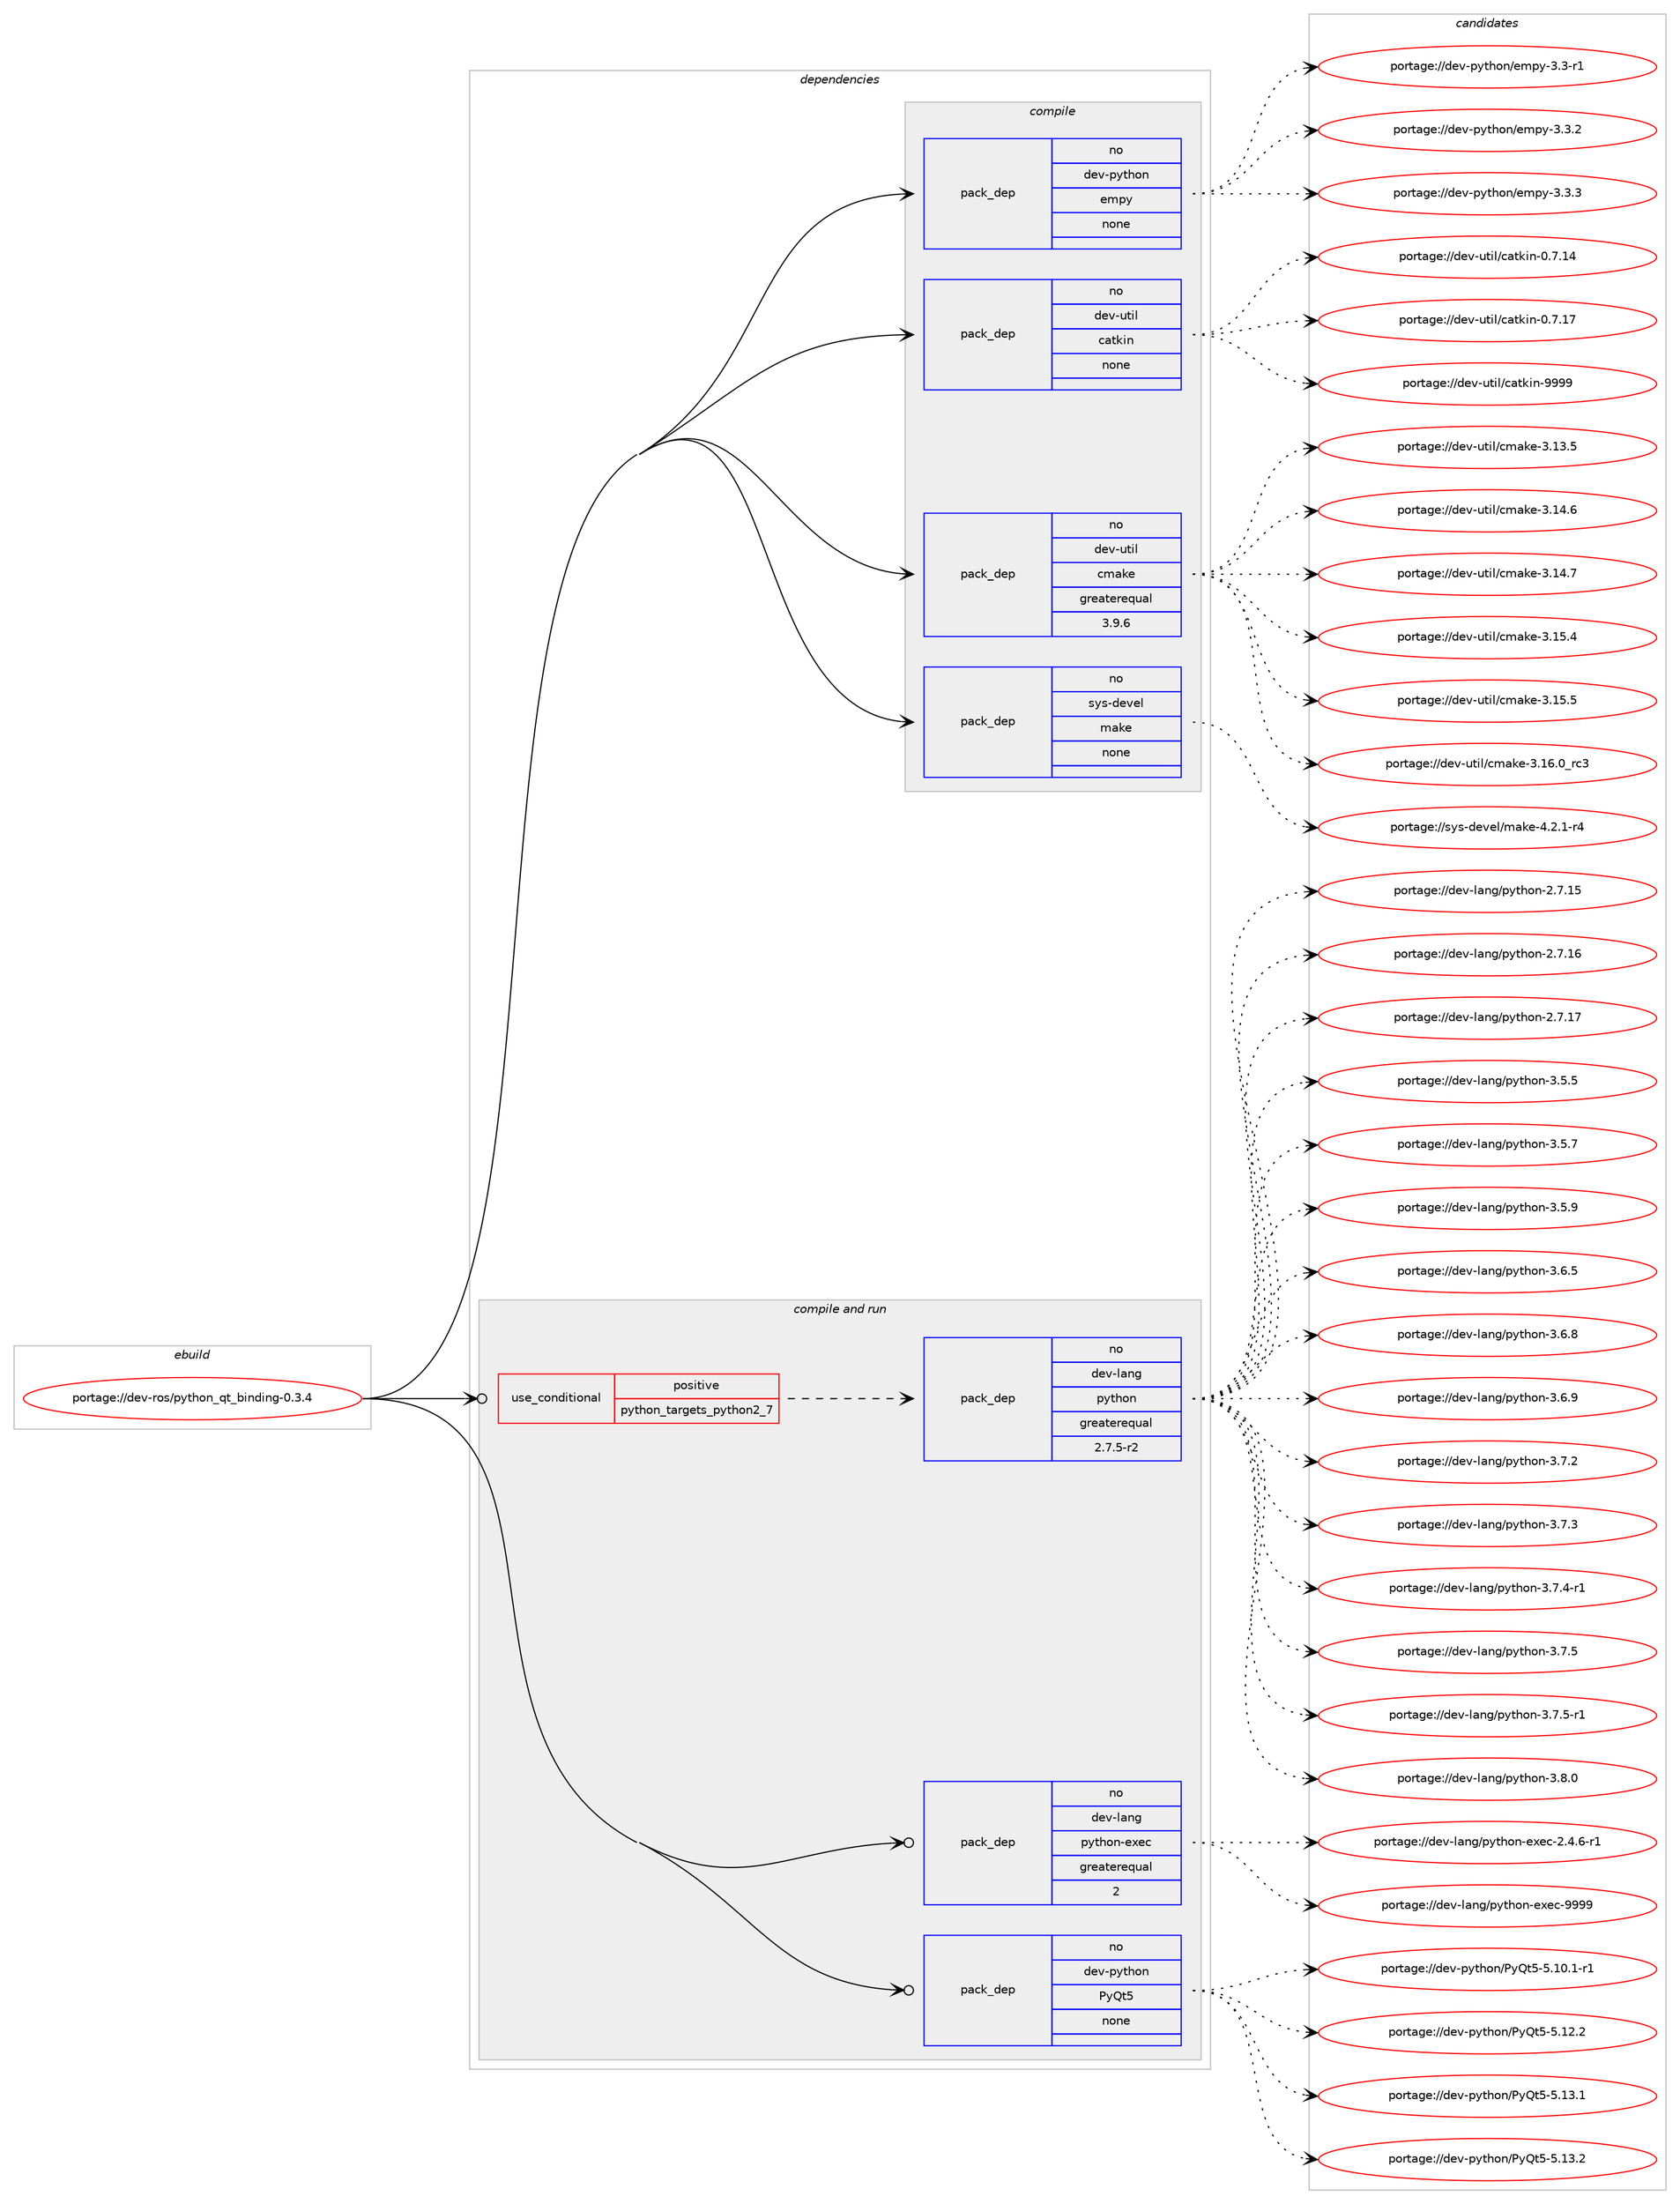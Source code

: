 digraph prolog {

# *************
# Graph options
# *************

newrank=true;
concentrate=true;
compound=true;
graph [rankdir=LR,fontname=Helvetica,fontsize=10,ranksep=1.5];#, ranksep=2.5, nodesep=0.2];
edge  [arrowhead=vee];
node  [fontname=Helvetica,fontsize=10];

# **********
# The ebuild
# **********

subgraph cluster_leftcol {
color=gray;
rank=same;
label=<<i>ebuild</i>>;
id [label="portage://dev-ros/python_qt_binding-0.3.4", color=red, width=4, href="../dev-ros/python_qt_binding-0.3.4.svg"];
}

# ****************
# The dependencies
# ****************

subgraph cluster_midcol {
color=gray;
label=<<i>dependencies</i>>;
subgraph cluster_compile {
fillcolor="#eeeeee";
style=filled;
label=<<i>compile</i>>;
subgraph pack146745 {
dependency193720 [label=<<TABLE BORDER="0" CELLBORDER="1" CELLSPACING="0" CELLPADDING="4" WIDTH="220"><TR><TD ROWSPAN="6" CELLPADDING="30">pack_dep</TD></TR><TR><TD WIDTH="110">no</TD></TR><TR><TD>dev-python</TD></TR><TR><TD>empy</TD></TR><TR><TD>none</TD></TR><TR><TD></TD></TR></TABLE>>, shape=none, color=blue];
}
id:e -> dependency193720:w [weight=20,style="solid",arrowhead="vee"];
subgraph pack146746 {
dependency193721 [label=<<TABLE BORDER="0" CELLBORDER="1" CELLSPACING="0" CELLPADDING="4" WIDTH="220"><TR><TD ROWSPAN="6" CELLPADDING="30">pack_dep</TD></TR><TR><TD WIDTH="110">no</TD></TR><TR><TD>dev-util</TD></TR><TR><TD>catkin</TD></TR><TR><TD>none</TD></TR><TR><TD></TD></TR></TABLE>>, shape=none, color=blue];
}
id:e -> dependency193721:w [weight=20,style="solid",arrowhead="vee"];
subgraph pack146747 {
dependency193722 [label=<<TABLE BORDER="0" CELLBORDER="1" CELLSPACING="0" CELLPADDING="4" WIDTH="220"><TR><TD ROWSPAN="6" CELLPADDING="30">pack_dep</TD></TR><TR><TD WIDTH="110">no</TD></TR><TR><TD>dev-util</TD></TR><TR><TD>cmake</TD></TR><TR><TD>greaterequal</TD></TR><TR><TD>3.9.6</TD></TR></TABLE>>, shape=none, color=blue];
}
id:e -> dependency193722:w [weight=20,style="solid",arrowhead="vee"];
subgraph pack146748 {
dependency193723 [label=<<TABLE BORDER="0" CELLBORDER="1" CELLSPACING="0" CELLPADDING="4" WIDTH="220"><TR><TD ROWSPAN="6" CELLPADDING="30">pack_dep</TD></TR><TR><TD WIDTH="110">no</TD></TR><TR><TD>sys-devel</TD></TR><TR><TD>make</TD></TR><TR><TD>none</TD></TR><TR><TD></TD></TR></TABLE>>, shape=none, color=blue];
}
id:e -> dependency193723:w [weight=20,style="solid",arrowhead="vee"];
}
subgraph cluster_compileandrun {
fillcolor="#eeeeee";
style=filled;
label=<<i>compile and run</i>>;
subgraph cond43547 {
dependency193724 [label=<<TABLE BORDER="0" CELLBORDER="1" CELLSPACING="0" CELLPADDING="4"><TR><TD ROWSPAN="3" CELLPADDING="10">use_conditional</TD></TR><TR><TD>positive</TD></TR><TR><TD>python_targets_python2_7</TD></TR></TABLE>>, shape=none, color=red];
subgraph pack146749 {
dependency193725 [label=<<TABLE BORDER="0" CELLBORDER="1" CELLSPACING="0" CELLPADDING="4" WIDTH="220"><TR><TD ROWSPAN="6" CELLPADDING="30">pack_dep</TD></TR><TR><TD WIDTH="110">no</TD></TR><TR><TD>dev-lang</TD></TR><TR><TD>python</TD></TR><TR><TD>greaterequal</TD></TR><TR><TD>2.7.5-r2</TD></TR></TABLE>>, shape=none, color=blue];
}
dependency193724:e -> dependency193725:w [weight=20,style="dashed",arrowhead="vee"];
}
id:e -> dependency193724:w [weight=20,style="solid",arrowhead="odotvee"];
subgraph pack146750 {
dependency193726 [label=<<TABLE BORDER="0" CELLBORDER="1" CELLSPACING="0" CELLPADDING="4" WIDTH="220"><TR><TD ROWSPAN="6" CELLPADDING="30">pack_dep</TD></TR><TR><TD WIDTH="110">no</TD></TR><TR><TD>dev-lang</TD></TR><TR><TD>python-exec</TD></TR><TR><TD>greaterequal</TD></TR><TR><TD>2</TD></TR></TABLE>>, shape=none, color=blue];
}
id:e -> dependency193726:w [weight=20,style="solid",arrowhead="odotvee"];
subgraph pack146751 {
dependency193727 [label=<<TABLE BORDER="0" CELLBORDER="1" CELLSPACING="0" CELLPADDING="4" WIDTH="220"><TR><TD ROWSPAN="6" CELLPADDING="30">pack_dep</TD></TR><TR><TD WIDTH="110">no</TD></TR><TR><TD>dev-python</TD></TR><TR><TD>PyQt5</TD></TR><TR><TD>none</TD></TR><TR><TD></TD></TR></TABLE>>, shape=none, color=blue];
}
id:e -> dependency193727:w [weight=20,style="solid",arrowhead="odotvee"];
}
subgraph cluster_run {
fillcolor="#eeeeee";
style=filled;
label=<<i>run</i>>;
}
}

# **************
# The candidates
# **************

subgraph cluster_choices {
rank=same;
color=gray;
label=<<i>candidates</i>>;

subgraph choice146745 {
color=black;
nodesep=1;
choiceportage1001011184511212111610411111047101109112121455146514511449 [label="portage://dev-python/empy-3.3-r1", color=red, width=4,href="../dev-python/empy-3.3-r1.svg"];
choiceportage1001011184511212111610411111047101109112121455146514650 [label="portage://dev-python/empy-3.3.2", color=red, width=4,href="../dev-python/empy-3.3.2.svg"];
choiceportage1001011184511212111610411111047101109112121455146514651 [label="portage://dev-python/empy-3.3.3", color=red, width=4,href="../dev-python/empy-3.3.3.svg"];
dependency193720:e -> choiceportage1001011184511212111610411111047101109112121455146514511449:w [style=dotted,weight="100"];
dependency193720:e -> choiceportage1001011184511212111610411111047101109112121455146514650:w [style=dotted,weight="100"];
dependency193720:e -> choiceportage1001011184511212111610411111047101109112121455146514651:w [style=dotted,weight="100"];
}
subgraph choice146746 {
color=black;
nodesep=1;
choiceportage1001011184511711610510847999711610710511045484655464952 [label="portage://dev-util/catkin-0.7.14", color=red, width=4,href="../dev-util/catkin-0.7.14.svg"];
choiceportage1001011184511711610510847999711610710511045484655464955 [label="portage://dev-util/catkin-0.7.17", color=red, width=4,href="../dev-util/catkin-0.7.17.svg"];
choiceportage100101118451171161051084799971161071051104557575757 [label="portage://dev-util/catkin-9999", color=red, width=4,href="../dev-util/catkin-9999.svg"];
dependency193721:e -> choiceportage1001011184511711610510847999711610710511045484655464952:w [style=dotted,weight="100"];
dependency193721:e -> choiceportage1001011184511711610510847999711610710511045484655464955:w [style=dotted,weight="100"];
dependency193721:e -> choiceportage100101118451171161051084799971161071051104557575757:w [style=dotted,weight="100"];
}
subgraph choice146747 {
color=black;
nodesep=1;
choiceportage1001011184511711610510847991099710710145514649514653 [label="portage://dev-util/cmake-3.13.5", color=red, width=4,href="../dev-util/cmake-3.13.5.svg"];
choiceportage1001011184511711610510847991099710710145514649524654 [label="portage://dev-util/cmake-3.14.6", color=red, width=4,href="../dev-util/cmake-3.14.6.svg"];
choiceportage1001011184511711610510847991099710710145514649524655 [label="portage://dev-util/cmake-3.14.7", color=red, width=4,href="../dev-util/cmake-3.14.7.svg"];
choiceportage1001011184511711610510847991099710710145514649534652 [label="portage://dev-util/cmake-3.15.4", color=red, width=4,href="../dev-util/cmake-3.15.4.svg"];
choiceportage1001011184511711610510847991099710710145514649534653 [label="portage://dev-util/cmake-3.15.5", color=red, width=4,href="../dev-util/cmake-3.15.5.svg"];
choiceportage1001011184511711610510847991099710710145514649544648951149951 [label="portage://dev-util/cmake-3.16.0_rc3", color=red, width=4,href="../dev-util/cmake-3.16.0_rc3.svg"];
dependency193722:e -> choiceportage1001011184511711610510847991099710710145514649514653:w [style=dotted,weight="100"];
dependency193722:e -> choiceportage1001011184511711610510847991099710710145514649524654:w [style=dotted,weight="100"];
dependency193722:e -> choiceportage1001011184511711610510847991099710710145514649524655:w [style=dotted,weight="100"];
dependency193722:e -> choiceportage1001011184511711610510847991099710710145514649534652:w [style=dotted,weight="100"];
dependency193722:e -> choiceportage1001011184511711610510847991099710710145514649534653:w [style=dotted,weight="100"];
dependency193722:e -> choiceportage1001011184511711610510847991099710710145514649544648951149951:w [style=dotted,weight="100"];
}
subgraph choice146748 {
color=black;
nodesep=1;
choiceportage1151211154510010111810110847109971071014552465046494511452 [label="portage://sys-devel/make-4.2.1-r4", color=red, width=4,href="../sys-devel/make-4.2.1-r4.svg"];
dependency193723:e -> choiceportage1151211154510010111810110847109971071014552465046494511452:w [style=dotted,weight="100"];
}
subgraph choice146749 {
color=black;
nodesep=1;
choiceportage10010111845108971101034711212111610411111045504655464953 [label="portage://dev-lang/python-2.7.15", color=red, width=4,href="../dev-lang/python-2.7.15.svg"];
choiceportage10010111845108971101034711212111610411111045504655464954 [label="portage://dev-lang/python-2.7.16", color=red, width=4,href="../dev-lang/python-2.7.16.svg"];
choiceportage10010111845108971101034711212111610411111045504655464955 [label="portage://dev-lang/python-2.7.17", color=red, width=4,href="../dev-lang/python-2.7.17.svg"];
choiceportage100101118451089711010347112121116104111110455146534653 [label="portage://dev-lang/python-3.5.5", color=red, width=4,href="../dev-lang/python-3.5.5.svg"];
choiceportage100101118451089711010347112121116104111110455146534655 [label="portage://dev-lang/python-3.5.7", color=red, width=4,href="../dev-lang/python-3.5.7.svg"];
choiceportage100101118451089711010347112121116104111110455146534657 [label="portage://dev-lang/python-3.5.9", color=red, width=4,href="../dev-lang/python-3.5.9.svg"];
choiceportage100101118451089711010347112121116104111110455146544653 [label="portage://dev-lang/python-3.6.5", color=red, width=4,href="../dev-lang/python-3.6.5.svg"];
choiceportage100101118451089711010347112121116104111110455146544656 [label="portage://dev-lang/python-3.6.8", color=red, width=4,href="../dev-lang/python-3.6.8.svg"];
choiceportage100101118451089711010347112121116104111110455146544657 [label="portage://dev-lang/python-3.6.9", color=red, width=4,href="../dev-lang/python-3.6.9.svg"];
choiceportage100101118451089711010347112121116104111110455146554650 [label="portage://dev-lang/python-3.7.2", color=red, width=4,href="../dev-lang/python-3.7.2.svg"];
choiceportage100101118451089711010347112121116104111110455146554651 [label="portage://dev-lang/python-3.7.3", color=red, width=4,href="../dev-lang/python-3.7.3.svg"];
choiceportage1001011184510897110103471121211161041111104551465546524511449 [label="portage://dev-lang/python-3.7.4-r1", color=red, width=4,href="../dev-lang/python-3.7.4-r1.svg"];
choiceportage100101118451089711010347112121116104111110455146554653 [label="portage://dev-lang/python-3.7.5", color=red, width=4,href="../dev-lang/python-3.7.5.svg"];
choiceportage1001011184510897110103471121211161041111104551465546534511449 [label="portage://dev-lang/python-3.7.5-r1", color=red, width=4,href="../dev-lang/python-3.7.5-r1.svg"];
choiceportage100101118451089711010347112121116104111110455146564648 [label="portage://dev-lang/python-3.8.0", color=red, width=4,href="../dev-lang/python-3.8.0.svg"];
dependency193725:e -> choiceportage10010111845108971101034711212111610411111045504655464953:w [style=dotted,weight="100"];
dependency193725:e -> choiceportage10010111845108971101034711212111610411111045504655464954:w [style=dotted,weight="100"];
dependency193725:e -> choiceportage10010111845108971101034711212111610411111045504655464955:w [style=dotted,weight="100"];
dependency193725:e -> choiceportage100101118451089711010347112121116104111110455146534653:w [style=dotted,weight="100"];
dependency193725:e -> choiceportage100101118451089711010347112121116104111110455146534655:w [style=dotted,weight="100"];
dependency193725:e -> choiceportage100101118451089711010347112121116104111110455146534657:w [style=dotted,weight="100"];
dependency193725:e -> choiceportage100101118451089711010347112121116104111110455146544653:w [style=dotted,weight="100"];
dependency193725:e -> choiceportage100101118451089711010347112121116104111110455146544656:w [style=dotted,weight="100"];
dependency193725:e -> choiceportage100101118451089711010347112121116104111110455146544657:w [style=dotted,weight="100"];
dependency193725:e -> choiceportage100101118451089711010347112121116104111110455146554650:w [style=dotted,weight="100"];
dependency193725:e -> choiceportage100101118451089711010347112121116104111110455146554651:w [style=dotted,weight="100"];
dependency193725:e -> choiceportage1001011184510897110103471121211161041111104551465546524511449:w [style=dotted,weight="100"];
dependency193725:e -> choiceportage100101118451089711010347112121116104111110455146554653:w [style=dotted,weight="100"];
dependency193725:e -> choiceportage1001011184510897110103471121211161041111104551465546534511449:w [style=dotted,weight="100"];
dependency193725:e -> choiceportage100101118451089711010347112121116104111110455146564648:w [style=dotted,weight="100"];
}
subgraph choice146750 {
color=black;
nodesep=1;
choiceportage10010111845108971101034711212111610411111045101120101994550465246544511449 [label="portage://dev-lang/python-exec-2.4.6-r1", color=red, width=4,href="../dev-lang/python-exec-2.4.6-r1.svg"];
choiceportage10010111845108971101034711212111610411111045101120101994557575757 [label="portage://dev-lang/python-exec-9999", color=red, width=4,href="../dev-lang/python-exec-9999.svg"];
dependency193726:e -> choiceportage10010111845108971101034711212111610411111045101120101994550465246544511449:w [style=dotted,weight="100"];
dependency193726:e -> choiceportage10010111845108971101034711212111610411111045101120101994557575757:w [style=dotted,weight="100"];
}
subgraph choice146751 {
color=black;
nodesep=1;
choiceportage1001011184511212111610411111047801218111653455346494846494511449 [label="portage://dev-python/PyQt5-5.10.1-r1", color=red, width=4,href="../dev-python/PyQt5-5.10.1-r1.svg"];
choiceportage100101118451121211161041111104780121811165345534649504650 [label="portage://dev-python/PyQt5-5.12.2", color=red, width=4,href="../dev-python/PyQt5-5.12.2.svg"];
choiceportage100101118451121211161041111104780121811165345534649514649 [label="portage://dev-python/PyQt5-5.13.1", color=red, width=4,href="../dev-python/PyQt5-5.13.1.svg"];
choiceportage100101118451121211161041111104780121811165345534649514650 [label="portage://dev-python/PyQt5-5.13.2", color=red, width=4,href="../dev-python/PyQt5-5.13.2.svg"];
dependency193727:e -> choiceportage1001011184511212111610411111047801218111653455346494846494511449:w [style=dotted,weight="100"];
dependency193727:e -> choiceportage100101118451121211161041111104780121811165345534649504650:w [style=dotted,weight="100"];
dependency193727:e -> choiceportage100101118451121211161041111104780121811165345534649514649:w [style=dotted,weight="100"];
dependency193727:e -> choiceportage100101118451121211161041111104780121811165345534649514650:w [style=dotted,weight="100"];
}
}

}
